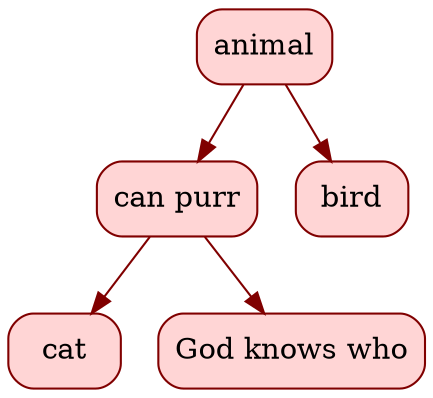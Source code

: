 digraph {
  rankdir = HR;
  node [shape = Mrecord, color = "#800000", style = filled, fillcolor = "#FFD5D5"];
  node_0000028b84e41540[label = " animal "]; 
  node_0000028b84e414c0[label = " can purr "]; 
  node_0000028b84e41440[label = " cat "]; 
  node_0000028b84e41480[label = " God knows who "]; 
  node_0000028b84e41500[label = " bird "]; 
  node_0000028b84e41540 -> node_0000028b84e414c0 [weight = 1, color = "#800000"];
  node_0000028b84e414c0 -> node_0000028b84e41440 [weight = 1, color = "#800000"];
  node_0000028b84e414c0 -> node_0000028b84e41480 [weight = 1, color = "#800000"];
  node_0000028b84e41540 -> node_0000028b84e41500 [weight = 1, color = "#800000"];
}
